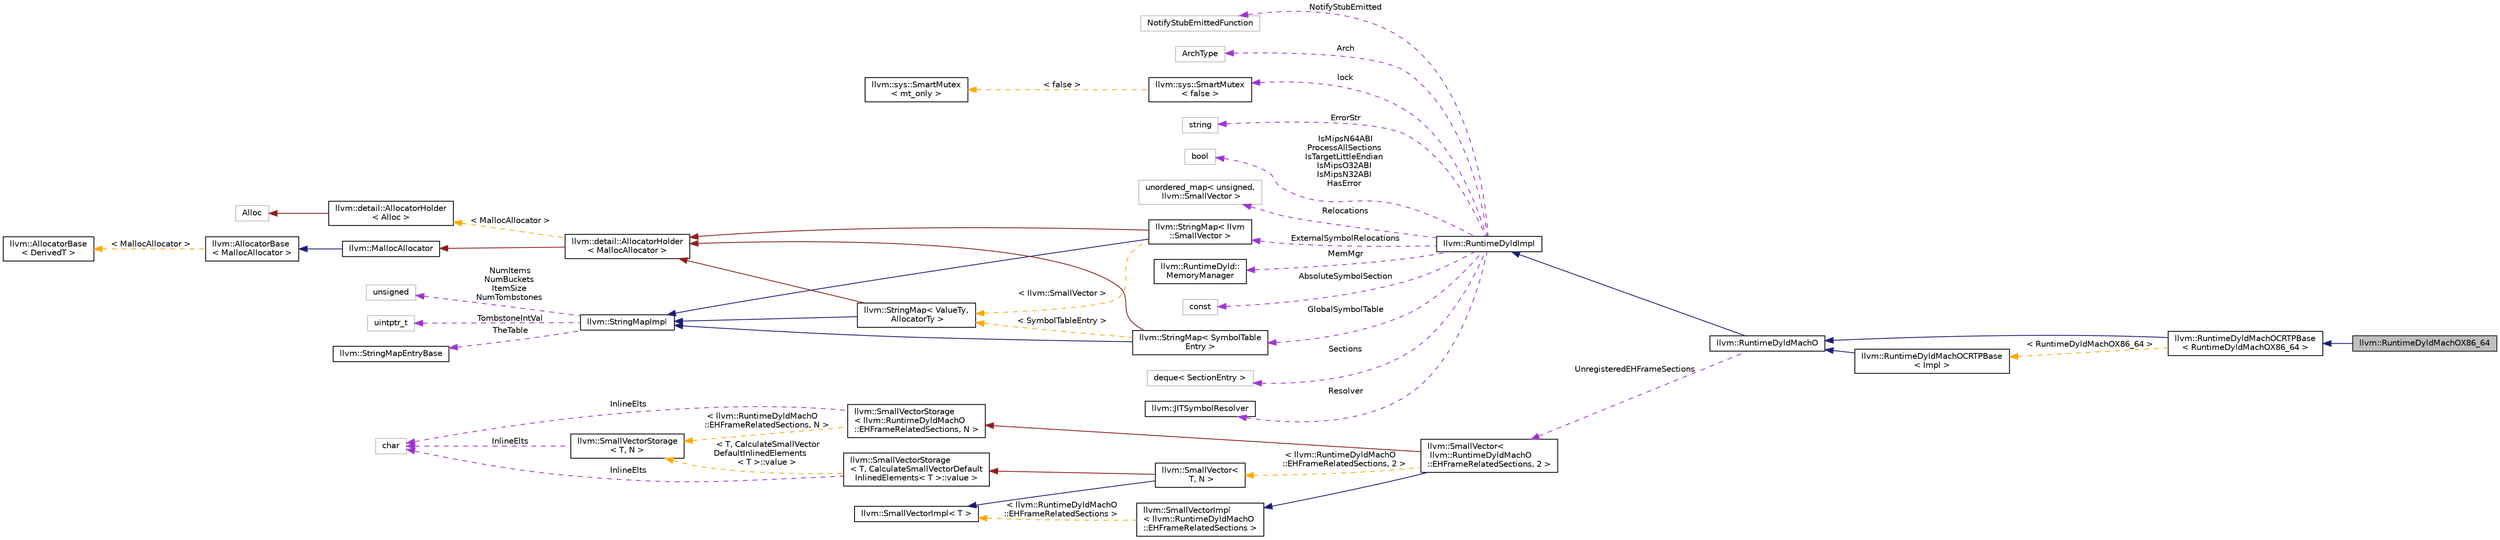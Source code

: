 digraph "llvm::RuntimeDyldMachOX86_64"
{
 // LATEX_PDF_SIZE
  bgcolor="transparent";
  edge [fontname="Helvetica",fontsize="10",labelfontname="Helvetica",labelfontsize="10"];
  node [fontname="Helvetica",fontsize="10",shape=record];
  rankdir="LR";
  Node1 [label="llvm::RuntimeDyldMachOX86_64",height=0.2,width=0.4,color="black", fillcolor="grey75", style="filled", fontcolor="black",tooltip=" "];
  Node2 -> Node1 [dir="back",color="midnightblue",fontsize="10",style="solid",fontname="Helvetica"];
  Node2 [label="llvm::RuntimeDyldMachOCRTPBase\l\< RuntimeDyldMachOX86_64 \>",height=0.2,width=0.4,color="black",URL="$classllvm_1_1RuntimeDyldMachOCRTPBase.html",tooltip=" "];
  Node3 -> Node2 [dir="back",color="midnightblue",fontsize="10",style="solid",fontname="Helvetica"];
  Node3 [label="llvm::RuntimeDyldMachO",height=0.2,width=0.4,color="black",URL="$classllvm_1_1RuntimeDyldMachO.html",tooltip=" "];
  Node4 -> Node3 [dir="back",color="midnightblue",fontsize="10",style="solid",fontname="Helvetica"];
  Node4 [label="llvm::RuntimeDyldImpl",height=0.2,width=0.4,color="black",URL="$classllvm_1_1RuntimeDyldImpl.html",tooltip=" "];
  Node5 -> Node4 [dir="back",color="darkorchid3",fontsize="10",style="dashed",label=" lock" ,fontname="Helvetica"];
  Node5 [label="llvm::sys::SmartMutex\l\< false \>",height=0.2,width=0.4,color="black",URL="$classllvm_1_1sys_1_1SmartMutex.html",tooltip=" "];
  Node6 -> Node5 [dir="back",color="orange",fontsize="10",style="dashed",label=" \< false \>" ,fontname="Helvetica"];
  Node6 [label="llvm::sys::SmartMutex\l\< mt_only \>",height=0.2,width=0.4,color="black",URL="$classllvm_1_1sys_1_1SmartMutex.html",tooltip="SmartMutex - A mutex with a compile time constant parameter that indicates whether this mutex should ..."];
  Node7 -> Node4 [dir="back",color="darkorchid3",fontsize="10",style="dashed",label=" Sections" ,fontname="Helvetica"];
  Node7 [label="deque\< SectionEntry \>",height=0.2,width=0.4,color="grey75",tooltip=" "];
  Node8 -> Node4 [dir="back",color="darkorchid3",fontsize="10",style="dashed",label=" Resolver" ,fontname="Helvetica"];
  Node8 [label="llvm::JITSymbolResolver",height=0.2,width=0.4,color="black",URL="$classllvm_1_1JITSymbolResolver.html",tooltip="Symbol resolution interface."];
  Node9 -> Node4 [dir="back",color="darkorchid3",fontsize="10",style="dashed",label=" NotifyStubEmitted" ,fontname="Helvetica"];
  Node9 [label="NotifyStubEmittedFunction",height=0.2,width=0.4,color="grey75",tooltip=" "];
  Node10 -> Node4 [dir="back",color="darkorchid3",fontsize="10",style="dashed",label=" Arch" ,fontname="Helvetica"];
  Node10 [label="ArchType",height=0.2,width=0.4,color="grey75",tooltip=" "];
  Node11 -> Node4 [dir="back",color="darkorchid3",fontsize="10",style="dashed",label=" ExternalSymbolRelocations" ,fontname="Helvetica"];
  Node11 [label="llvm::StringMap\< llvm\l::SmallVector \>",height=0.2,width=0.4,color="black",URL="$classllvm_1_1StringMap.html",tooltip=" "];
  Node12 -> Node11 [dir="back",color="midnightblue",fontsize="10",style="solid",fontname="Helvetica"];
  Node12 [label="llvm::StringMapImpl",height=0.2,width=0.4,color="black",URL="$classllvm_1_1StringMapImpl.html",tooltip="StringMapImpl - This is the base class of StringMap that is shared among all of its instantiations."];
  Node13 -> Node12 [dir="back",color="darkorchid3",fontsize="10",style="dashed",label=" TheTable" ,fontname="Helvetica"];
  Node13 [label="llvm::StringMapEntryBase",height=0.2,width=0.4,color="black",URL="$classllvm_1_1StringMapEntryBase.html",tooltip="StringMapEntryBase - Shared base class of StringMapEntry instances."];
  Node14 -> Node12 [dir="back",color="darkorchid3",fontsize="10",style="dashed",label=" NumItems\nNumBuckets\nItemSize\nNumTombstones" ,fontname="Helvetica"];
  Node14 [label="unsigned",height=0.2,width=0.4,color="grey75",tooltip=" "];
  Node15 -> Node12 [dir="back",color="darkorchid3",fontsize="10",style="dashed",label=" TombstoneIntVal" ,fontname="Helvetica"];
  Node15 [label="uintptr_t",height=0.2,width=0.4,color="grey75",tooltip=" "];
  Node16 -> Node11 [dir="back",color="firebrick4",fontsize="10",style="solid",fontname="Helvetica"];
  Node16 [label="llvm::detail::AllocatorHolder\l\< MallocAllocator \>",height=0.2,width=0.4,color="black",URL="$classllvm_1_1detail_1_1AllocatorHolder.html",tooltip=" "];
  Node17 -> Node16 [dir="back",color="firebrick4",fontsize="10",style="solid",fontname="Helvetica"];
  Node17 [label="llvm::MallocAllocator",height=0.2,width=0.4,color="black",URL="$classllvm_1_1MallocAllocator.html",tooltip=" "];
  Node18 -> Node17 [dir="back",color="midnightblue",fontsize="10",style="solid",fontname="Helvetica"];
  Node18 [label="llvm::AllocatorBase\l\< MallocAllocator \>",height=0.2,width=0.4,color="black",URL="$classllvm_1_1AllocatorBase.html",tooltip=" "];
  Node19 -> Node18 [dir="back",color="orange",fontsize="10",style="dashed",label=" \< MallocAllocator \>" ,fontname="Helvetica"];
  Node19 [label="llvm::AllocatorBase\l\< DerivedT \>",height=0.2,width=0.4,color="black",URL="$classllvm_1_1AllocatorBase.html",tooltip="CRTP base class providing obvious overloads for the core Allocate() methods of LLVM-style allocators."];
  Node20 -> Node16 [dir="back",color="orange",fontsize="10",style="dashed",label=" \< MallocAllocator \>" ,fontname="Helvetica"];
  Node20 [label="llvm::detail::AllocatorHolder\l\< Alloc \>",height=0.2,width=0.4,color="black",URL="$classllvm_1_1detail_1_1AllocatorHolder.html",tooltip=" "];
  Node21 -> Node20 [dir="back",color="firebrick4",fontsize="10",style="solid",fontname="Helvetica"];
  Node21 [label="Alloc",height=0.2,width=0.4,color="grey75",tooltip=" "];
  Node22 -> Node11 [dir="back",color="orange",fontsize="10",style="dashed",label=" \< llvm::SmallVector \>" ,fontname="Helvetica"];
  Node22 [label="llvm::StringMap\< ValueTy,\l AllocatorTy \>",height=0.2,width=0.4,color="black",URL="$classllvm_1_1StringMap.html",tooltip="StringMap - This is an unconventional map that is specialized for handling keys that are \"strings\",..."];
  Node12 -> Node22 [dir="back",color="midnightblue",fontsize="10",style="solid",fontname="Helvetica"];
  Node16 -> Node22 [dir="back",color="firebrick4",fontsize="10",style="solid",fontname="Helvetica"];
  Node23 -> Node4 [dir="back",color="darkorchid3",fontsize="10",style="dashed",label=" ErrorStr" ,fontname="Helvetica"];
  Node23 [label="string",height=0.2,width=0.4,color="grey75",tooltip=" "];
  Node24 -> Node4 [dir="back",color="darkorchid3",fontsize="10",style="dashed",label=" IsMipsN64ABI\nProcessAllSections\nIsTargetLittleEndian\nIsMipsO32ABI\nIsMipsN32ABI\nHasError" ,fontname="Helvetica"];
  Node24 [label="bool",height=0.2,width=0.4,color="grey75",tooltip=" "];
  Node25 -> Node4 [dir="back",color="darkorchid3",fontsize="10",style="dashed",label=" Relocations" ,fontname="Helvetica"];
  Node25 [label="unordered_map\< unsigned,\l llvm::SmallVector \>",height=0.2,width=0.4,color="grey75",tooltip=" "];
  Node26 -> Node4 [dir="back",color="darkorchid3",fontsize="10",style="dashed",label=" GlobalSymbolTable" ,fontname="Helvetica"];
  Node26 [label="llvm::StringMap\< SymbolTable\lEntry \>",height=0.2,width=0.4,color="black",URL="$classllvm_1_1StringMap.html",tooltip=" "];
  Node12 -> Node26 [dir="back",color="midnightblue",fontsize="10",style="solid",fontname="Helvetica"];
  Node16 -> Node26 [dir="back",color="firebrick4",fontsize="10",style="solid",fontname="Helvetica"];
  Node22 -> Node26 [dir="back",color="orange",fontsize="10",style="dashed",label=" \< SymbolTableEntry \>" ,fontname="Helvetica"];
  Node27 -> Node4 [dir="back",color="darkorchid3",fontsize="10",style="dashed",label=" MemMgr" ,fontname="Helvetica"];
  Node27 [label="llvm::RuntimeDyld::\lMemoryManager",height=0.2,width=0.4,color="black",URL="$classllvm_1_1RuntimeDyld_1_1MemoryManager.html",tooltip="Memory Management."];
  Node28 -> Node4 [dir="back",color="darkorchid3",fontsize="10",style="dashed",label=" AbsoluteSymbolSection" ,fontname="Helvetica"];
  Node28 [label="const",height=0.2,width=0.4,color="grey75",tooltip=" "];
  Node29 -> Node3 [dir="back",color="darkorchid3",fontsize="10",style="dashed",label=" UnregisteredEHFrameSections" ,fontname="Helvetica"];
  Node29 [label="llvm::SmallVector\<\l llvm::RuntimeDyldMachO\l::EHFrameRelatedSections, 2 \>",height=0.2,width=0.4,color="black",URL="$classllvm_1_1SmallVector.html",tooltip=" "];
  Node30 -> Node29 [dir="back",color="midnightblue",fontsize="10",style="solid",fontname="Helvetica"];
  Node30 [label="llvm::SmallVectorImpl\l\< llvm::RuntimeDyldMachO\l::EHFrameRelatedSections \>",height=0.2,width=0.4,color="black",URL="$classllvm_1_1SmallVectorImpl.html",tooltip=" "];
  Node31 -> Node30 [dir="back",color="orange",fontsize="10",style="dashed",label=" \< llvm::RuntimeDyldMachO\l::EHFrameRelatedSections \>" ,fontname="Helvetica"];
  Node31 [label="llvm::SmallVectorImpl\< T \>",height=0.2,width=0.4,color="black",URL="$classllvm_1_1SmallVectorImpl.html",tooltip="This class consists of common code factored out of the SmallVector class to reduce code duplication b..."];
  Node32 -> Node29 [dir="back",color="firebrick4",fontsize="10",style="solid",fontname="Helvetica"];
  Node32 [label="llvm::SmallVectorStorage\l\< llvm::RuntimeDyldMachO\l::EHFrameRelatedSections, N \>",height=0.2,width=0.4,color="black",URL="$structllvm_1_1SmallVectorStorage.html",tooltip=" "];
  Node33 -> Node32 [dir="back",color="darkorchid3",fontsize="10",style="dashed",label=" InlineElts" ,fontname="Helvetica"];
  Node33 [label="char",height=0.2,width=0.4,color="grey75",tooltip=" "];
  Node34 -> Node32 [dir="back",color="orange",fontsize="10",style="dashed",label=" \< llvm::RuntimeDyldMachO\l::EHFrameRelatedSections, N \>" ,fontname="Helvetica"];
  Node34 [label="llvm::SmallVectorStorage\l\< T, N \>",height=0.2,width=0.4,color="black",URL="$structllvm_1_1SmallVectorStorage.html",tooltip="Storage for the SmallVector elements."];
  Node33 -> Node34 [dir="back",color="darkorchid3",fontsize="10",style="dashed",label=" InlineElts" ,fontname="Helvetica"];
  Node35 -> Node29 [dir="back",color="orange",fontsize="10",style="dashed",label=" \< llvm::RuntimeDyldMachO\l::EHFrameRelatedSections, 2 \>" ,fontname="Helvetica"];
  Node35 [label="llvm::SmallVector\<\l T, N \>",height=0.2,width=0.4,color="black",URL="$classllvm_1_1SmallVector.html",tooltip="This is a 'vector' (really, a variable-sized array), optimized for the case when the array is small."];
  Node31 -> Node35 [dir="back",color="midnightblue",fontsize="10",style="solid",fontname="Helvetica"];
  Node36 -> Node35 [dir="back",color="firebrick4",fontsize="10",style="solid",fontname="Helvetica"];
  Node36 [label="llvm::SmallVectorStorage\l\< T, CalculateSmallVectorDefault\lInlinedElements\< T \>::value \>",height=0.2,width=0.4,color="black",URL="$structllvm_1_1SmallVectorStorage.html",tooltip=" "];
  Node33 -> Node36 [dir="back",color="darkorchid3",fontsize="10",style="dashed",label=" InlineElts" ,fontname="Helvetica"];
  Node34 -> Node36 [dir="back",color="orange",fontsize="10",style="dashed",label=" \< T, CalculateSmallVector\lDefaultInlinedElements\l\< T \>::value \>" ,fontname="Helvetica"];
  Node37 -> Node2 [dir="back",color="orange",fontsize="10",style="dashed",label=" \< RuntimeDyldMachOX86_64 \>" ,fontname="Helvetica"];
  Node37 [label="llvm::RuntimeDyldMachOCRTPBase\l\< Impl \>",height=0.2,width=0.4,color="black",URL="$classllvm_1_1RuntimeDyldMachOCRTPBase.html",tooltip="RuntimeDyldMachOTarget - Templated base class for generic MachO linker algorithms and data structures..."];
  Node3 -> Node37 [dir="back",color="midnightblue",fontsize="10",style="solid",fontname="Helvetica"];
}
